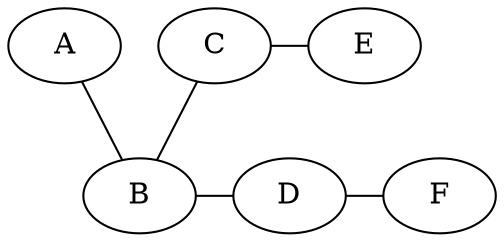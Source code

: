 graph G1
{
  {
    rank = same;
    A
    C
    E
  }

 {
   rank = same;
   B;
   D;
   F;
  }
  A -- B
  B -- C
  B -- D
  C -- E
  D -- F
}